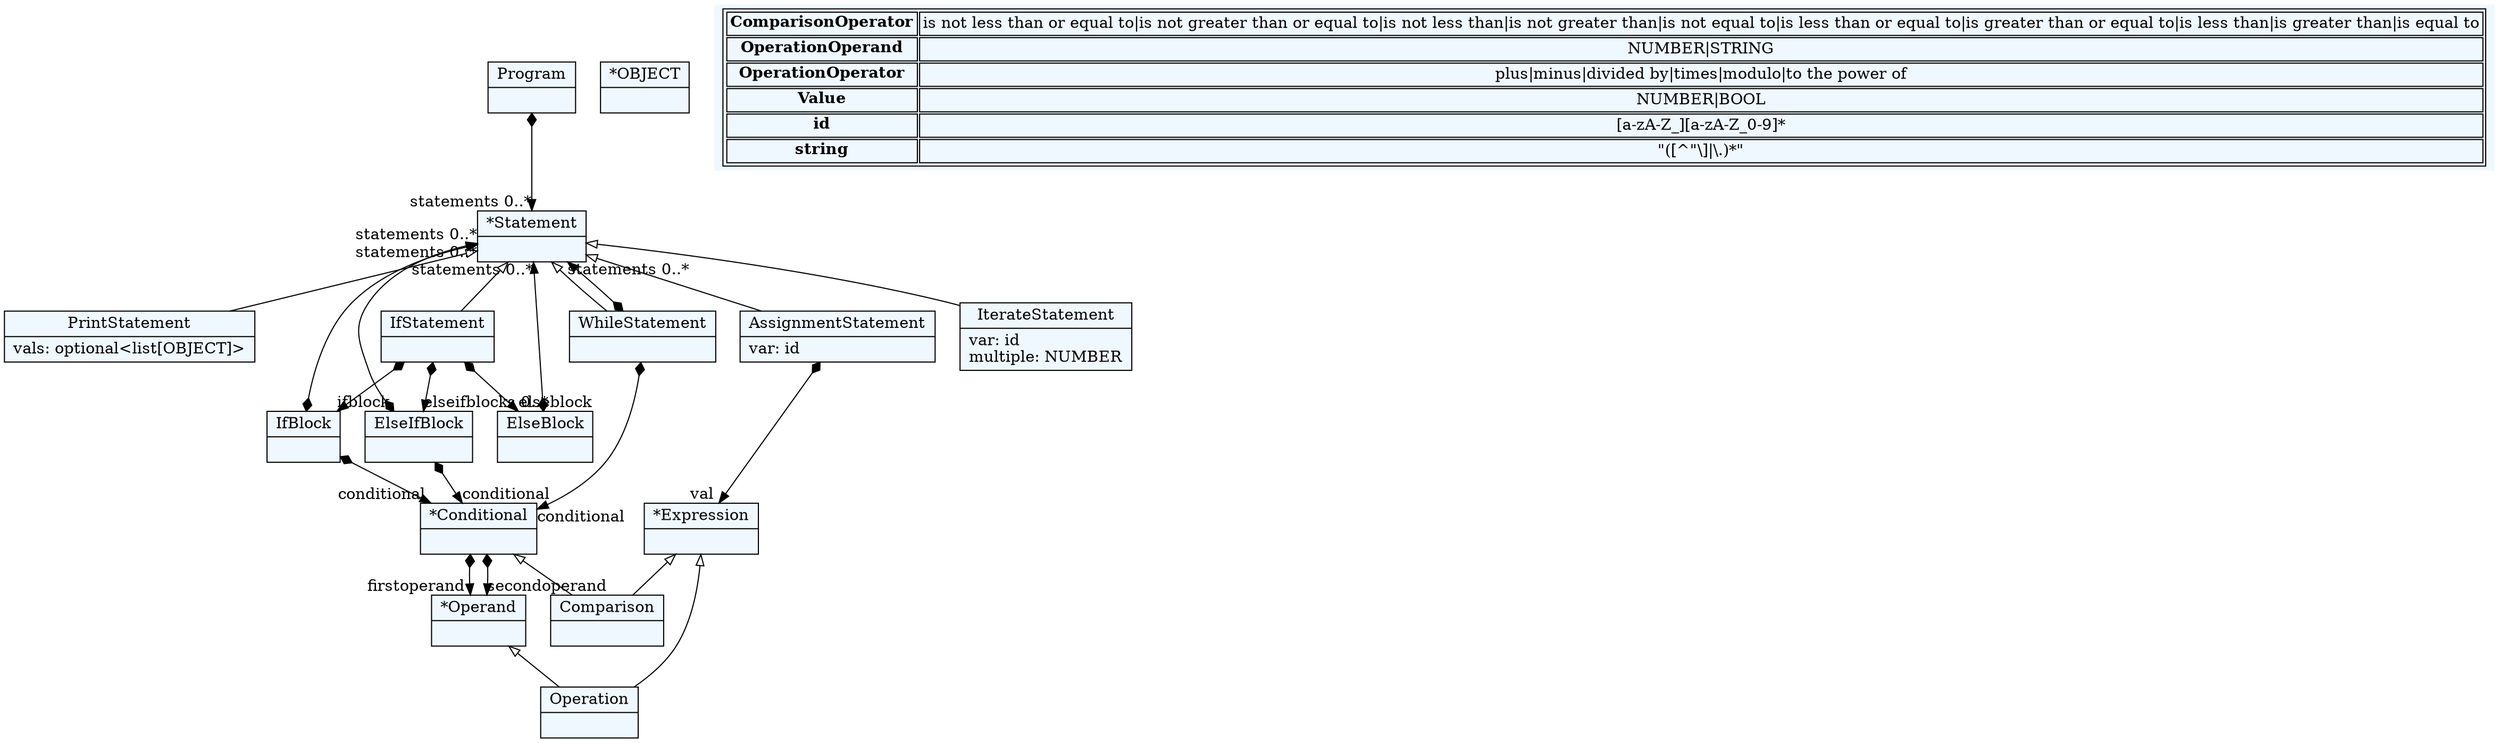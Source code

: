 
    digraph textX {
    fontname = "Bitstream Vera Sans"
    fontsize = 8
    node[
        shape=record,
        style=filled,
        fillcolor=aliceblue
    ]
    nodesep = 0.3
    edge[dir=black,arrowtail=empty]


2365891489680[ label="{Program|}"]

2365891954640[ label="{*Statement|}"]

2365891954960[ label="{PrintStatement|vals: optional\<list[OBJECT]\>\l}"]

2365891694224[ label="{AssignmentStatement|var: id\l}"]

2365891693920[ label="{IterateStatement|var: id\lmultiple: NUMBER\l}"]

2365891474160[ label="{*Expression|}"]

2365891634288[ label="{IfStatement|}"]

2365891841872[ label="{IfBlock|}"]

2365891842128[ label="{ElseIfBlock|}"]

2365891164544[ label="{ElseBlock|}"]

2365891165504[ label="{WhileStatement|}"]

2365891131472[ label="{*Conditional|}"]

2365891132816[ label="{Comparison|}"]

2365891744096[ label="{Operation|}"]

2365892034832[ label="{*Operand|}"]



2365891489680 -> 2365891954640[arrowtail=diamond, dir=both, headlabel="statements 0..*"]
2365891954640 -> 2365891954960 [dir=back]
2365891954640 -> 2365891694224 [dir=back]
2365891954640 -> 2365891634288 [dir=back]
2365891954640 -> 2365891165504 [dir=back]
2365891954640 -> 2365891693920 [dir=back]
2365891983568[ label="{*OBJECT|}"]

2365891694224 -> 2365891474160[arrowtail=diamond, dir=both, headlabel="val "]
2365891474160 -> 2365891744096 [dir=back]
2365891474160 -> 2365891132816 [dir=back]
2365891634288 -> 2365891841872[arrowtail=diamond, dir=both, headlabel="ifblock "]
2365891634288 -> 2365891842128[arrowtail=diamond, dir=both, headlabel="elseifblocks 0..*"]
2365891634288 -> 2365891164544[arrowtail=diamond, dir=both, headlabel="elseblock "]
2365891841872 -> 2365891131472[arrowtail=diamond, dir=both, headlabel="conditional "]
2365891841872 -> 2365891954640[arrowtail=diamond, dir=both, headlabel="statements 0..*"]
2365891842128 -> 2365891131472[arrowtail=diamond, dir=both, headlabel="conditional "]
2365891842128 -> 2365891954640[arrowtail=diamond, dir=both, headlabel="statements 0..*"]
2365891164544 -> 2365891954640[arrowtail=diamond, dir=both, headlabel="statements 0..*"]
2365891165504 -> 2365891131472[arrowtail=diamond, dir=both, headlabel="conditional "]
2365891165504 -> 2365891954640[arrowtail=diamond, dir=both, headlabel="statements 0..*"]
2365891131472 -> 2365892034832[arrowtail=diamond, dir=both, headlabel="firstoperand "]
2365891131472 -> 2365892034832[arrowtail=diamond, dir=both, headlabel="secondoperand "]
2365891131472 -> 2365891132816 [dir=back]
2365892034832 -> 2365891744096 [dir=back]
match_rules [ shape=plaintext, label=< <table>
	<tr>
		<td><b>ComparisonOperator</b></td><td>is not less than or equal to|is not greater than or equal to|is not less than|is not greater than|is not equal to|is less than or equal to|is greater than or equal to|is less than|is greater than|is equal to</td>
	</tr>
	<tr>
		<td><b>OperationOperand</b></td><td>NUMBER|STRING</td>
	</tr>
	<tr>
		<td><b>OperationOperator</b></td><td>plus|minus|divided by|times|modulo|to the power of</td>
	</tr>
	<tr>
		<td><b>Value</b></td><td>NUMBER|BOOL</td>
	</tr>
	<tr>
		<td><b>id</b></td><td>[a-zA-Z_][a-zA-Z_0-9]*</td>
	</tr>
	<tr>
		<td><b>string</b></td><td>&quot;([^&quot;\\]|\\.)*&quot;</td>
	</tr>
</table> >]


}
